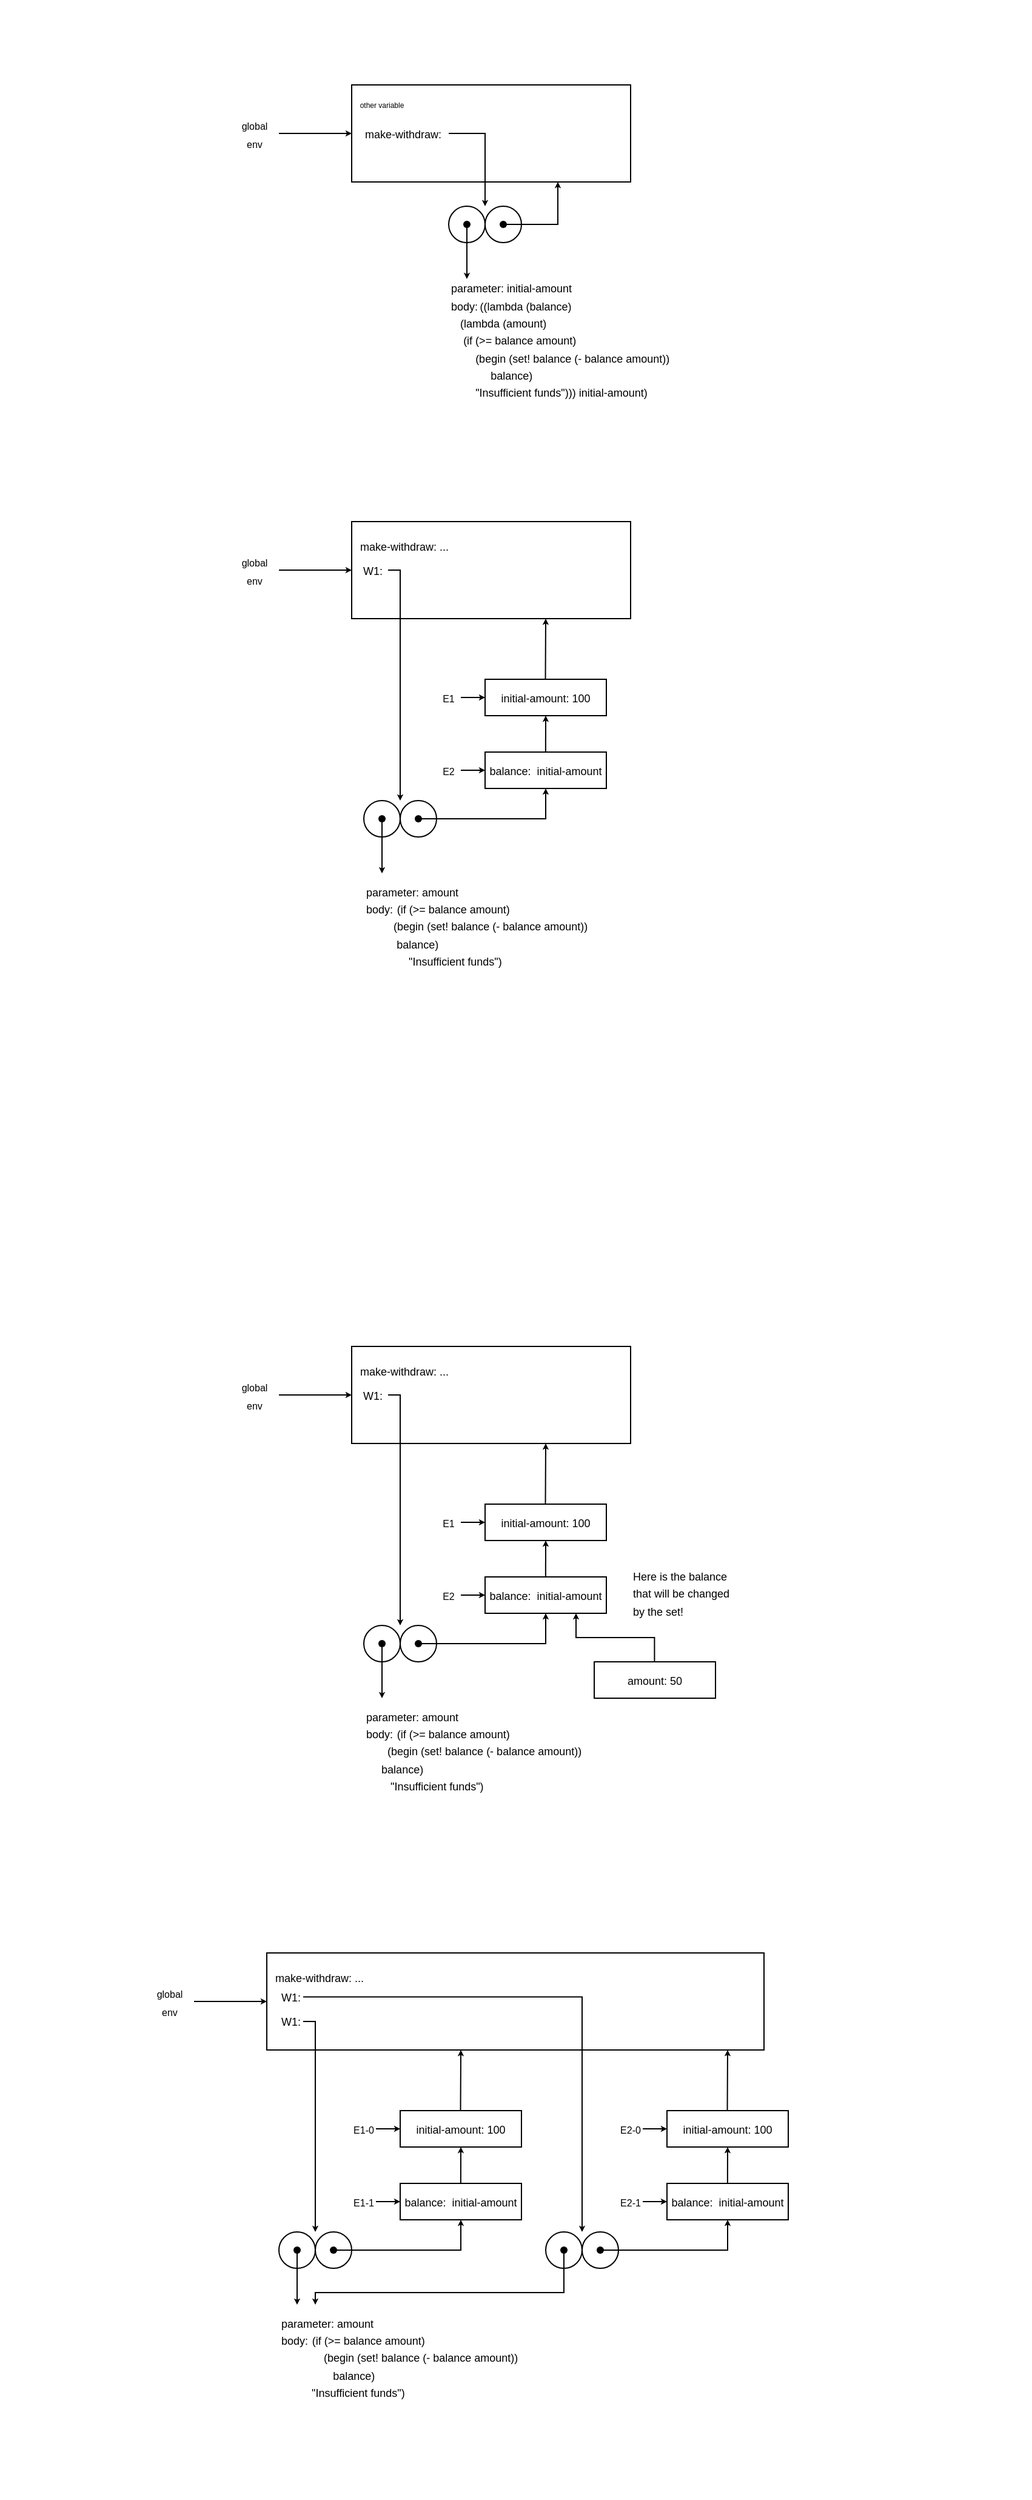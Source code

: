 <mxfile version="14.6.13" type="device"><diagram id="nBPpPPMMyBpWB5YaLg09" name="Page-1"><mxGraphModel dx="148" dy="134" grid="1" gridSize="10" guides="1" tooltips="1" connect="1" arrows="1" fold="1" page="1" pageScale="1" pageWidth="850" pageHeight="1100" math="0" shadow="0"><root><mxCell id="0"/><mxCell id="1" parent="0"/><mxCell id="GT_TPPxC76qC_r8sNte4-77" value="" style="rounded=0;whiteSpace=wrap;html=1;" parent="1" vertex="1"><mxGeometry x="290" y="150" width="230" height="80" as="geometry"/></mxCell><mxCell id="GT_TPPxC76qC_r8sNte4-78" value="" style="endArrow=classic;html=1;endSize=2;exitX=1;exitY=1;exitDx=0;exitDy=0;entryX=0;entryY=0.5;entryDx=0;entryDy=0;" parent="1" target="GT_TPPxC76qC_r8sNte4-77" edge="1"><mxGeometry width="50" height="50" relative="1" as="geometry"><mxPoint x="230" y="190" as="sourcePoint"/><mxPoint x="280" y="190" as="targetPoint"/></mxGeometry></mxCell><mxCell id="GT_TPPxC76qC_r8sNte4-79" value="&lt;font style=&quot;font-size: 6px&quot;&gt;other variable&lt;/font&gt;" style="text;html=1;strokeColor=none;fillColor=none;align=center;verticalAlign=middle;whiteSpace=wrap;rounded=0;" parent="1" vertex="1"><mxGeometry x="290" y="160" width="50" height="10" as="geometry"/></mxCell><mxCell id="GT_TPPxC76qC_r8sNte4-80" value="&lt;font&gt;&lt;font style=&quot;font-size: 9px&quot;&gt;make-withdraw:&lt;/font&gt;&lt;br&gt;&lt;/font&gt;" style="text;html=1;strokeColor=none;fillColor=none;align=center;verticalAlign=middle;whiteSpace=wrap;rounded=0;" parent="1" vertex="1"><mxGeometry x="295" y="180" width="75" height="20" as="geometry"/></mxCell><mxCell id="GT_TPPxC76qC_r8sNte4-81" value="" style="edgeStyle=segmentEdgeStyle;endArrow=classic;html=1;endSize=2;rounded=0;exitX=1;exitY=0.5;exitDx=0;exitDy=0;" parent="1" source="GT_TPPxC76qC_r8sNte4-80" edge="1"><mxGeometry width="50" height="50" relative="1" as="geometry"><mxPoint x="394.99" y="190" as="sourcePoint"/><mxPoint x="399.99" y="250" as="targetPoint"/><Array as="points"><mxPoint x="400" y="190.5"/></Array></mxGeometry></mxCell><mxCell id="GT_TPPxC76qC_r8sNte4-82" value="" style="ellipse;whiteSpace=wrap;html=1;aspect=fixed;" parent="1" vertex="1"><mxGeometry x="370" y="250" width="30" height="30" as="geometry"/></mxCell><mxCell id="GT_TPPxC76qC_r8sNte4-83" value="" style="ellipse;whiteSpace=wrap;html=1;aspect=fixed;" parent="1" vertex="1"><mxGeometry x="400" y="250" width="30" height="30" as="geometry"/></mxCell><mxCell id="GT_TPPxC76qC_r8sNte4-84" value="" style="shape=waypoint;sketch=0;fillStyle=solid;size=6;pointerEvents=1;points=[];fillColor=none;resizable=0;rotatable=0;perimeter=centerPerimeter;snapToPoint=1;" parent="1" vertex="1"><mxGeometry x="365" y="245" width="40" height="40" as="geometry"/></mxCell><mxCell id="GT_TPPxC76qC_r8sNte4-85" value="" style="shape=waypoint;sketch=0;fillStyle=solid;size=6;pointerEvents=1;points=[];fillColor=none;resizable=0;rotatable=0;perimeter=centerPerimeter;snapToPoint=1;" parent="1" vertex="1"><mxGeometry x="395" y="245" width="40" height="40" as="geometry"/></mxCell><mxCell id="GT_TPPxC76qC_r8sNte4-86" value="" style="edgeStyle=segmentEdgeStyle;endArrow=classic;html=1;endSize=2;rounded=0;exitX=0.547;exitY=0.559;exitDx=0;exitDy=0;exitPerimeter=0;" parent="1" source="GT_TPPxC76qC_r8sNte4-84" edge="1"><mxGeometry width="50" height="50" relative="1" as="geometry"><mxPoint x="385" y="300" as="sourcePoint"/><mxPoint x="385" y="310" as="targetPoint"/></mxGeometry></mxCell><mxCell id="GT_TPPxC76qC_r8sNte4-87" value="" style="edgeStyle=segmentEdgeStyle;endArrow=classic;html=1;endSize=2;rounded=0;" parent="1" source="GT_TPPxC76qC_r8sNte4-85" edge="1"><mxGeometry width="50" height="50" relative="1" as="geometry"><mxPoint x="435" y="260" as="sourcePoint"/><mxPoint x="460" y="230" as="targetPoint"/><Array as="points"><mxPoint x="460" y="265"/><mxPoint x="460" y="240"/></Array></mxGeometry></mxCell><mxCell id="GT_TPPxC76qC_r8sNte4-88" value="&lt;font style=&quot;font-size: 9px&quot;&gt;parameter: initial-amount&lt;br&gt;body:&lt;/font&gt;&lt;font style=&quot;font-size: 9px&quot;&gt;&lt;font style=&quot;font-size: 6px&quot;&gt;&amp;nbsp;&lt;/font&gt;((lambda (balance)&lt;br&gt;&lt;span style=&quot;white-space: pre&quot;&gt; &lt;span style=&quot;white-space: pre&quot;&gt; &lt;span style=&quot;white-space: pre&quot;&gt; &lt;/span&gt;&lt;/span&gt;&lt;/span&gt;(lambda (amount)&lt;br&gt;&lt;span style=&quot;white-space: pre&quot;&gt; &lt;span style=&quot;white-space: pre&quot;&gt; &lt;span style=&quot;white-space: pre&quot;&gt; &lt;span style=&quot;white-space: pre&quot;&gt; &lt;/span&gt;&lt;/span&gt;&lt;/span&gt;&lt;/span&gt;(if (&amp;gt;= balance amount)&lt;br&gt;&lt;span style=&quot;white-space: pre&quot;&gt; &lt;span style=&quot;white-space: pre&quot;&gt; &lt;span style=&quot;white-space: pre&quot;&gt; &lt;span style=&quot;white-space: pre&quot;&gt;     &lt;/span&gt;&lt;/span&gt;&lt;/span&gt;&lt;/span&gt;(begin (set! balance (- balance amount))&lt;br&gt;&lt;span style=&quot;white-space: pre&quot;&gt; &lt;span style=&quot;white-space: pre&quot;&gt; &lt;span style=&quot;white-space: pre&quot;&gt; &lt;span style=&quot;white-space: pre&quot;&gt;        &lt;span style=&quot;white-space: pre&quot;&gt; &lt;span style=&quot;white-space: pre&quot;&gt; &lt;/span&gt;&lt;/span&gt;&lt;/span&gt;&lt;/span&gt;&lt;/span&gt;&lt;/span&gt;balance)&lt;br&gt;&lt;span style=&quot;white-space: pre&quot;&gt; &lt;span style=&quot;white-space: pre&quot;&gt; &lt;span style=&quot;white-space: pre&quot;&gt; &lt;span style=&quot;white-space: pre&quot;&gt;    &lt;/span&gt;&lt;/span&gt;&lt;/span&gt;&lt;/span&gt;&amp;nbsp;&quot;Insufficient funds&quot;))) initial-amount)&lt;/font&gt;" style="text;html=1;strokeColor=none;fillColor=none;align=left;verticalAlign=middle;whiteSpace=wrap;rounded=0;" parent="1" vertex="1"><mxGeometry x="370" y="310" width="260" height="100.5" as="geometry"/></mxCell><mxCell id="GT_TPPxC76qC_r8sNte4-89" value="&lt;font style=&quot;font-size: 8px&quot;&gt;global&lt;br&gt;env&lt;br&gt;&lt;/font&gt;" style="text;html=1;strokeColor=none;fillColor=none;align=center;verticalAlign=middle;whiteSpace=wrap;rounded=0;" parent="1" vertex="1"><mxGeometry x="190" y="187.5" width="40" height="5" as="geometry"/></mxCell><mxCell id="GT_TPPxC76qC_r8sNte4-121" value="" style="rounded=0;whiteSpace=wrap;html=1;" parent="1" vertex="1"><mxGeometry x="290" y="1190" width="230" height="80" as="geometry"/></mxCell><mxCell id="GT_TPPxC76qC_r8sNte4-122" value="" style="endArrow=classic;html=1;endSize=2;exitX=1;exitY=1;exitDx=0;exitDy=0;entryX=0;entryY=0.5;entryDx=0;entryDy=0;" parent="1" target="GT_TPPxC76qC_r8sNte4-121" edge="1"><mxGeometry width="50" height="50" relative="1" as="geometry"><mxPoint x="230" y="1230" as="sourcePoint"/><mxPoint x="280" y="1230" as="targetPoint"/></mxGeometry></mxCell><mxCell id="GT_TPPxC76qC_r8sNte4-124" value="&lt;font&gt;&lt;span style=&quot;font-size: 9px&quot;&gt;W1:&lt;/span&gt;&lt;br&gt;&lt;/font&gt;" style="text;html=1;strokeColor=none;fillColor=none;align=center;verticalAlign=middle;whiteSpace=wrap;rounded=0;" parent="1" vertex="1"><mxGeometry x="295" y="1220" width="25" height="20" as="geometry"/></mxCell><mxCell id="GT_TPPxC76qC_r8sNte4-125" value="" style="edgeStyle=segmentEdgeStyle;endArrow=classic;html=1;endSize=2;rounded=0;exitX=1;exitY=0.5;exitDx=0;exitDy=0;" parent="1" source="GT_TPPxC76qC_r8sNte4-124" edge="1"><mxGeometry width="50" height="50" relative="1" as="geometry"><mxPoint x="325" y="1230" as="sourcePoint"/><mxPoint x="330" y="1420" as="targetPoint"/><Array as="points"><mxPoint x="330" y="1230"/><mxPoint x="330" y="1290"/></Array></mxGeometry></mxCell><mxCell id="GT_TPPxC76qC_r8sNte4-126" value="" style="ellipse;whiteSpace=wrap;html=1;aspect=fixed;" parent="1" vertex="1"><mxGeometry x="300" y="1420" width="30" height="30" as="geometry"/></mxCell><mxCell id="GT_TPPxC76qC_r8sNte4-127" value="" style="ellipse;whiteSpace=wrap;html=1;aspect=fixed;" parent="1" vertex="1"><mxGeometry x="330" y="1420" width="30" height="30" as="geometry"/></mxCell><mxCell id="GT_TPPxC76qC_r8sNte4-128" value="" style="shape=waypoint;sketch=0;fillStyle=solid;size=6;pointerEvents=1;points=[];fillColor=none;resizable=0;rotatable=0;perimeter=centerPerimeter;snapToPoint=1;" parent="1" vertex="1"><mxGeometry x="295" y="1415" width="40" height="40" as="geometry"/></mxCell><mxCell id="GT_TPPxC76qC_r8sNte4-129" value="" style="shape=waypoint;sketch=0;fillStyle=solid;size=6;pointerEvents=1;points=[];fillColor=none;resizable=0;rotatable=0;perimeter=centerPerimeter;snapToPoint=1;" parent="1" vertex="1"><mxGeometry x="325" y="1415" width="40" height="40" as="geometry"/></mxCell><mxCell id="GT_TPPxC76qC_r8sNte4-130" value="" style="edgeStyle=segmentEdgeStyle;endArrow=classic;html=1;endSize=2;rounded=0;exitX=0.547;exitY=0.559;exitDx=0;exitDy=0;exitPerimeter=0;" parent="1" source="GT_TPPxC76qC_r8sNte4-128" edge="1"><mxGeometry width="50" height="50" relative="1" as="geometry"><mxPoint x="315" y="1470" as="sourcePoint"/><mxPoint x="315" y="1480" as="targetPoint"/></mxGeometry></mxCell><mxCell id="GT_TPPxC76qC_r8sNte4-131" value="" style="edgeStyle=segmentEdgeStyle;endArrow=classic;html=1;endSize=2;rounded=0;entryX=0.5;entryY=1;entryDx=0;entryDy=0;" parent="1" source="GT_TPPxC76qC_r8sNte4-129" target="GT_TPPxC76qC_r8sNte4-135" edge="1"><mxGeometry width="50" height="50" relative="1" as="geometry"><mxPoint x="365" y="1430" as="sourcePoint"/><mxPoint x="530" y="1410" as="targetPoint"/><Array as="points"><mxPoint x="450" y="1435"/></Array></mxGeometry></mxCell><mxCell id="GT_TPPxC76qC_r8sNte4-132" value="&lt;font&gt;&lt;span style=&quot;font-size: 9px&quot;&gt;parameter: amount&lt;/span&gt;&lt;br&gt;&lt;span style=&quot;font-size: 9px&quot;&gt;body:&lt;/span&gt;&amp;nbsp;&lt;span style=&quot;font-size: 9px&quot;&gt;(if (&amp;gt;= balance amount)&lt;/span&gt;&lt;br style=&quot;font-size: 9px&quot;&gt;&lt;span style=&quot;font-size: 9px&quot;&gt;        &lt;/span&gt;&lt;span style=&quot;font-size: 9px&quot;&gt;&lt;span style=&quot;white-space: pre&quot;&gt;       &lt;/span&gt;(begin (set! balance (- balance amount))&lt;/span&gt;&lt;br style=&quot;font-size: 9px&quot;&gt;&lt;span style=&quot;font-size: 9px&quot;&gt;             &lt;/span&gt;&lt;span style=&quot;font-size: 9px&quot;&gt;&lt;span style=&quot;white-space: pre&quot;&gt; &lt;span style=&quot;white-space: pre&quot;&gt; &lt;span style=&quot;white-space: pre&quot;&gt;   &lt;/span&gt;&lt;/span&gt;&lt;/span&gt;balance)&lt;/span&gt;&lt;br style=&quot;font-size: 9px&quot;&gt;&lt;span style=&quot;font-size: 9px&quot;&gt;       &lt;/span&gt;&lt;span style=&quot;font-size: 9px&quot;&gt;&amp;nbsp;&lt;span style=&quot;white-space: pre&quot;&gt;       &lt;/span&gt;&quot;Insufficient funds&quot;)&lt;/span&gt;&lt;span style=&quot;font-size: 9px&quot;&gt;&lt;br&gt;&lt;/span&gt;&lt;/font&gt;" style="text;html=1;strokeColor=none;fillColor=none;align=left;verticalAlign=middle;whiteSpace=wrap;rounded=0;" parent="1" vertex="1"><mxGeometry x="300" y="1483" width="200" height="80" as="geometry"/></mxCell><mxCell id="GT_TPPxC76qC_r8sNte4-133" value="&lt;font style=&quot;font-size: 8px&quot;&gt;global&lt;br&gt;env&lt;br&gt;&lt;/font&gt;" style="text;html=1;strokeColor=none;fillColor=none;align=center;verticalAlign=middle;whiteSpace=wrap;rounded=0;" parent="1" vertex="1"><mxGeometry x="190" y="1227.5" width="40" height="5" as="geometry"/></mxCell><mxCell id="GT_TPPxC76qC_r8sNte4-134" value="&lt;div&gt;&lt;span style=&quot;font-size: 9px&quot;&gt;make-withdraw: ...&lt;/span&gt;&lt;/div&gt;" style="text;html=1;strokeColor=none;fillColor=none;align=left;verticalAlign=middle;whiteSpace=wrap;rounded=0;" parent="1" vertex="1"><mxGeometry x="295" y="1200" width="85" height="20" as="geometry"/></mxCell><mxCell id="GT_TPPxC76qC_r8sNte4-135" value="&lt;font style=&quot;font-size: 9px&quot;&gt;balance: &amp;nbsp;initial-amount&lt;/font&gt;" style="rounded=0;whiteSpace=wrap;html=1;" parent="1" vertex="1"><mxGeometry x="400" y="1380" width="100" height="30" as="geometry"/></mxCell><mxCell id="GT_TPPxC76qC_r8sNte4-138" value="&lt;font style=&quot;font-size: 8px&quot;&gt;E2&lt;/font&gt;" style="text;html=1;strokeColor=none;fillColor=none;align=center;verticalAlign=middle;whiteSpace=wrap;rounded=0;" parent="1" vertex="1"><mxGeometry x="360" y="1385" width="20" height="20" as="geometry"/></mxCell><mxCell id="GT_TPPxC76qC_r8sNte4-140" value="" style="edgeStyle=segmentEdgeStyle;endArrow=classic;html=1;endSize=2;rounded=0;exitX=1;exitY=0.5;exitDx=0;exitDy=0;entryX=0;entryY=0.5;entryDx=0;entryDy=0;" parent="1" source="GT_TPPxC76qC_r8sNte4-138" target="GT_TPPxC76qC_r8sNte4-135" edge="1"><mxGeometry width="50" height="50" relative="1" as="geometry"><mxPoint x="390" y="1395" as="sourcePoint"/><mxPoint x="450" y="1395" as="targetPoint"/></mxGeometry></mxCell><mxCell id="GT_TPPxC76qC_r8sNte4-141" value="" style="edgeStyle=segmentEdgeStyle;endArrow=classic;html=1;endSize=2;rounded=0;entryX=0.5;entryY=1;entryDx=0;entryDy=0;" parent="1" target="GT_TPPxC76qC_r8sNte4-142" edge="1"><mxGeometry width="50" height="50" relative="1" as="geometry"><mxPoint x="449.93" y="1380" as="sourcePoint"/><mxPoint x="449.93" y="1350" as="targetPoint"/></mxGeometry></mxCell><mxCell id="GT_TPPxC76qC_r8sNte4-142" value="&lt;font style=&quot;font-size: 9px&quot;&gt;initial-amount: 100&lt;/font&gt;" style="rounded=0;whiteSpace=wrap;html=1;" parent="1" vertex="1"><mxGeometry x="400" y="1320" width="100" height="30" as="geometry"/></mxCell><mxCell id="GT_TPPxC76qC_r8sNte4-143" value="&lt;font style=&quot;font-size: 8px&quot;&gt;E1&lt;/font&gt;" style="text;html=1;strokeColor=none;fillColor=none;align=center;verticalAlign=middle;whiteSpace=wrap;rounded=0;" parent="1" vertex="1"><mxGeometry x="360" y="1325" width="20" height="20" as="geometry"/></mxCell><mxCell id="GT_TPPxC76qC_r8sNte4-144" value="" style="edgeStyle=segmentEdgeStyle;endArrow=classic;html=1;endSize=2;rounded=0;exitX=1;exitY=0.5;exitDx=0;exitDy=0;entryX=0;entryY=0.5;entryDx=0;entryDy=0;" parent="1" source="GT_TPPxC76qC_r8sNte4-143" target="GT_TPPxC76qC_r8sNte4-142" edge="1"><mxGeometry width="50" height="50" relative="1" as="geometry"><mxPoint x="390" y="1335" as="sourcePoint"/><mxPoint x="390" y="1335" as="targetPoint"/></mxGeometry></mxCell><mxCell id="GT_TPPxC76qC_r8sNte4-147" value="" style="edgeStyle=segmentEdgeStyle;endArrow=classic;html=1;endSize=2;rounded=0;" parent="1" edge="1"><mxGeometry width="50" height="50" relative="1" as="geometry"><mxPoint x="449.76" y="1320" as="sourcePoint"/><mxPoint x="450" y="1270" as="targetPoint"/></mxGeometry></mxCell><mxCell id="GT_TPPxC76qC_r8sNte4-148" value="" style="rounded=0;whiteSpace=wrap;html=1;" parent="1" vertex="1"><mxGeometry x="290" y="510" width="230" height="80" as="geometry"/></mxCell><mxCell id="GT_TPPxC76qC_r8sNte4-149" value="" style="endArrow=classic;html=1;endSize=2;exitX=1;exitY=1;exitDx=0;exitDy=0;entryX=0;entryY=0.5;entryDx=0;entryDy=0;" parent="1" target="GT_TPPxC76qC_r8sNte4-148" edge="1"><mxGeometry width="50" height="50" relative="1" as="geometry"><mxPoint x="230" y="550" as="sourcePoint"/><mxPoint x="280" y="550" as="targetPoint"/></mxGeometry></mxCell><mxCell id="GT_TPPxC76qC_r8sNte4-150" value="&lt;font&gt;&lt;span style=&quot;font-size: 9px&quot;&gt;W1:&lt;/span&gt;&lt;br&gt;&lt;/font&gt;" style="text;html=1;strokeColor=none;fillColor=none;align=center;verticalAlign=middle;whiteSpace=wrap;rounded=0;" parent="1" vertex="1"><mxGeometry x="295" y="540" width="25" height="20" as="geometry"/></mxCell><mxCell id="GT_TPPxC76qC_r8sNte4-151" value="" style="edgeStyle=segmentEdgeStyle;endArrow=classic;html=1;endSize=2;rounded=0;exitX=1;exitY=0.5;exitDx=0;exitDy=0;" parent="1" source="GT_TPPxC76qC_r8sNte4-150" edge="1"><mxGeometry width="50" height="50" relative="1" as="geometry"><mxPoint x="325" y="550" as="sourcePoint"/><mxPoint x="330" y="740" as="targetPoint"/><Array as="points"><mxPoint x="330" y="550"/><mxPoint x="330" y="610"/></Array></mxGeometry></mxCell><mxCell id="GT_TPPxC76qC_r8sNte4-152" value="" style="ellipse;whiteSpace=wrap;html=1;aspect=fixed;" parent="1" vertex="1"><mxGeometry x="300" y="740" width="30" height="30" as="geometry"/></mxCell><mxCell id="GT_TPPxC76qC_r8sNte4-153" value="" style="ellipse;whiteSpace=wrap;html=1;aspect=fixed;" parent="1" vertex="1"><mxGeometry x="330" y="740" width="30" height="30" as="geometry"/></mxCell><mxCell id="GT_TPPxC76qC_r8sNte4-154" value="" style="shape=waypoint;sketch=0;fillStyle=solid;size=6;pointerEvents=1;points=[];fillColor=none;resizable=0;rotatable=0;perimeter=centerPerimeter;snapToPoint=1;" parent="1" vertex="1"><mxGeometry x="295" y="735" width="40" height="40" as="geometry"/></mxCell><mxCell id="GT_TPPxC76qC_r8sNte4-155" value="" style="shape=waypoint;sketch=0;fillStyle=solid;size=6;pointerEvents=1;points=[];fillColor=none;resizable=0;rotatable=0;perimeter=centerPerimeter;snapToPoint=1;" parent="1" vertex="1"><mxGeometry x="325" y="735" width="40" height="40" as="geometry"/></mxCell><mxCell id="GT_TPPxC76qC_r8sNte4-156" value="" style="edgeStyle=segmentEdgeStyle;endArrow=classic;html=1;endSize=2;rounded=0;exitX=0.547;exitY=0.559;exitDx=0;exitDy=0;exitPerimeter=0;" parent="1" source="GT_TPPxC76qC_r8sNte4-154" edge="1"><mxGeometry width="50" height="50" relative="1" as="geometry"><mxPoint x="315" y="790" as="sourcePoint"/><mxPoint x="315" y="800" as="targetPoint"/></mxGeometry></mxCell><mxCell id="GT_TPPxC76qC_r8sNte4-157" value="" style="edgeStyle=segmentEdgeStyle;endArrow=classic;html=1;endSize=2;rounded=0;entryX=0.5;entryY=1;entryDx=0;entryDy=0;" parent="1" source="GT_TPPxC76qC_r8sNte4-155" target="GT_TPPxC76qC_r8sNte4-161" edge="1"><mxGeometry width="50" height="50" relative="1" as="geometry"><mxPoint x="365" y="750" as="sourcePoint"/><mxPoint x="530" y="730" as="targetPoint"/><Array as="points"><mxPoint x="450" y="755"/></Array></mxGeometry></mxCell><mxCell id="GT_TPPxC76qC_r8sNte4-158" value="&lt;font&gt;&lt;span style=&quot;font-size: 9px&quot;&gt;parameter: amount&lt;/span&gt;&lt;br&gt;&lt;span style=&quot;font-size: 9px&quot;&gt;body:&lt;/span&gt;&amp;nbsp;&lt;span style=&quot;font-size: 9px&quot;&gt;(if (&amp;gt;= balance amount)&lt;/span&gt;&lt;br style=&quot;font-size: 9px&quot;&gt;&lt;span style=&quot;font-size: 9px&quot;&gt;        &lt;/span&gt;&lt;span style=&quot;font-size: 9px&quot;&gt;&lt;span style=&quot;white-space: pre&quot;&gt;       &lt;span style=&quot;white-space: pre&quot;&gt; &lt;span style=&quot;white-space: pre&quot;&gt; &lt;/span&gt;&lt;/span&gt;&lt;/span&gt;(begin (set! balance (- balance amount))&lt;/span&gt;&lt;br style=&quot;font-size: 9px&quot;&gt;&lt;span style=&quot;font-size: 9px&quot;&gt;             &lt;/span&gt;&lt;span style=&quot;font-size: 9px&quot;&gt;&lt;span style=&quot;white-space: pre&quot;&gt; &lt;span style=&quot;white-space: pre&quot;&gt; &lt;span style=&quot;white-space: pre&quot;&gt;   &lt;span style=&quot;white-space: pre&quot;&gt; &lt;span style=&quot;white-space: pre&quot;&gt;    &lt;/span&gt;&lt;/span&gt;&lt;/span&gt;&lt;/span&gt;&lt;/span&gt;balance)&lt;/span&gt;&lt;br style=&quot;font-size: 9px&quot;&gt;&lt;span style=&quot;font-size: 9px&quot;&gt;       &lt;/span&gt;&lt;span style=&quot;font-size: 9px&quot;&gt;&amp;nbsp;&lt;span style=&quot;white-space: pre&quot;&gt;            &lt;span style=&quot;white-space: pre&quot;&gt; &lt;/span&gt;&lt;/span&gt;&quot;Insufficient funds&quot;)&lt;/span&gt;&lt;span style=&quot;font-size: 9px&quot;&gt;&lt;br&gt;&lt;/span&gt;&lt;/font&gt;" style="text;html=1;strokeColor=none;fillColor=none;align=left;verticalAlign=middle;whiteSpace=wrap;rounded=0;" parent="1" vertex="1"><mxGeometry x="300" y="803" width="220" height="80" as="geometry"/></mxCell><mxCell id="GT_TPPxC76qC_r8sNte4-159" value="&lt;font style=&quot;font-size: 8px&quot;&gt;global&lt;br&gt;env&lt;br&gt;&lt;/font&gt;" style="text;html=1;strokeColor=none;fillColor=none;align=center;verticalAlign=middle;whiteSpace=wrap;rounded=0;" parent="1" vertex="1"><mxGeometry x="190" y="547.5" width="40" height="5" as="geometry"/></mxCell><mxCell id="GT_TPPxC76qC_r8sNte4-160" value="&lt;div&gt;&lt;span style=&quot;font-size: 9px&quot;&gt;make-withdraw: ...&lt;/span&gt;&lt;/div&gt;" style="text;html=1;strokeColor=none;fillColor=none;align=left;verticalAlign=middle;whiteSpace=wrap;rounded=0;" parent="1" vertex="1"><mxGeometry x="295" y="520" width="95" height="20" as="geometry"/></mxCell><mxCell id="GT_TPPxC76qC_r8sNte4-161" value="&lt;font style=&quot;font-size: 9px&quot;&gt;balance: &amp;nbsp;initial-amount&lt;/font&gt;" style="rounded=0;whiteSpace=wrap;html=1;" parent="1" vertex="1"><mxGeometry x="400" y="700" width="100" height="30" as="geometry"/></mxCell><mxCell id="GT_TPPxC76qC_r8sNte4-162" value="&lt;font style=&quot;font-size: 8px&quot;&gt;E2&lt;/font&gt;" style="text;html=1;strokeColor=none;fillColor=none;align=center;verticalAlign=middle;whiteSpace=wrap;rounded=0;" parent="1" vertex="1"><mxGeometry x="360" y="705" width="20" height="20" as="geometry"/></mxCell><mxCell id="GT_TPPxC76qC_r8sNte4-163" value="" style="edgeStyle=segmentEdgeStyle;endArrow=classic;html=1;endSize=2;rounded=0;exitX=1;exitY=0.5;exitDx=0;exitDy=0;entryX=0;entryY=0.5;entryDx=0;entryDy=0;" parent="1" source="GT_TPPxC76qC_r8sNte4-162" target="GT_TPPxC76qC_r8sNte4-161" edge="1"><mxGeometry width="50" height="50" relative="1" as="geometry"><mxPoint x="390" y="715" as="sourcePoint"/><mxPoint x="450" y="715" as="targetPoint"/></mxGeometry></mxCell><mxCell id="GT_TPPxC76qC_r8sNte4-164" value="" style="edgeStyle=segmentEdgeStyle;endArrow=classic;html=1;endSize=2;rounded=0;entryX=0.5;entryY=1;entryDx=0;entryDy=0;" parent="1" target="GT_TPPxC76qC_r8sNte4-165" edge="1"><mxGeometry width="50" height="50" relative="1" as="geometry"><mxPoint x="449.93" y="700" as="sourcePoint"/><mxPoint x="449.93" y="670" as="targetPoint"/></mxGeometry></mxCell><mxCell id="GT_TPPxC76qC_r8sNte4-165" value="&lt;font style=&quot;font-size: 9px&quot;&gt;initial-amount: 100&lt;/font&gt;" style="rounded=0;whiteSpace=wrap;html=1;" parent="1" vertex="1"><mxGeometry x="400" y="640" width="100" height="30" as="geometry"/></mxCell><mxCell id="GT_TPPxC76qC_r8sNte4-166" value="&lt;font style=&quot;font-size: 8px&quot;&gt;E1&lt;/font&gt;" style="text;html=1;strokeColor=none;fillColor=none;align=center;verticalAlign=middle;whiteSpace=wrap;rounded=0;" parent="1" vertex="1"><mxGeometry x="360" y="645" width="20" height="20" as="geometry"/></mxCell><mxCell id="GT_TPPxC76qC_r8sNte4-167" value="" style="edgeStyle=segmentEdgeStyle;endArrow=classic;html=1;endSize=2;rounded=0;exitX=1;exitY=0.5;exitDx=0;exitDy=0;entryX=0;entryY=0.5;entryDx=0;entryDy=0;" parent="1" source="GT_TPPxC76qC_r8sNte4-166" target="GT_TPPxC76qC_r8sNte4-165" edge="1"><mxGeometry width="50" height="50" relative="1" as="geometry"><mxPoint x="390" y="655" as="sourcePoint"/><mxPoint x="390" y="655" as="targetPoint"/></mxGeometry></mxCell><mxCell id="GT_TPPxC76qC_r8sNte4-168" value="" style="edgeStyle=segmentEdgeStyle;endArrow=classic;html=1;endSize=2;rounded=0;" parent="1" edge="1"><mxGeometry width="50" height="50" relative="1" as="geometry"><mxPoint x="449.76" y="640" as="sourcePoint"/><mxPoint x="450" y="590" as="targetPoint"/></mxGeometry></mxCell><mxCell id="GT_TPPxC76qC_r8sNte4-171" value="&lt;font style=&quot;font-size: 9px&quot;&gt;amount: 50&lt;/font&gt;" style="rounded=0;whiteSpace=wrap;html=1;" parent="1" vertex="1"><mxGeometry x="490" y="1450" width="100" height="30" as="geometry"/></mxCell><mxCell id="GT_TPPxC76qC_r8sNte4-175" value="" style="edgeStyle=segmentEdgeStyle;endArrow=classic;html=1;endSize=2;rounded=0;entryX=0.75;entryY=1;entryDx=0;entryDy=0;" parent="1" target="GT_TPPxC76qC_r8sNte4-135" edge="1"><mxGeometry width="50" height="50" relative="1" as="geometry"><mxPoint x="539.71" y="1450" as="sourcePoint"/><mxPoint x="539.95" y="1400" as="targetPoint"/><Array as="points"><mxPoint x="540" y="1430"/><mxPoint x="475" y="1430"/></Array></mxGeometry></mxCell><mxCell id="GT_TPPxC76qC_r8sNte4-177" value="&lt;font style=&quot;font-size: 9px&quot;&gt;Here is the balance that will be changed by the set!&lt;/font&gt;" style="text;html=1;strokeColor=none;fillColor=none;align=left;verticalAlign=middle;whiteSpace=wrap;rounded=0;" parent="1" vertex="1"><mxGeometry x="520" y="1375" width="90" height="35" as="geometry"/></mxCell><mxCell id="GT_TPPxC76qC_r8sNte4-178" value="" style="rounded=0;whiteSpace=wrap;html=1;" parent="1" vertex="1"><mxGeometry x="220" y="1690" width="410" height="80" as="geometry"/></mxCell><mxCell id="GT_TPPxC76qC_r8sNte4-179" value="" style="endArrow=classic;html=1;endSize=2;exitX=1;exitY=1;exitDx=0;exitDy=0;entryX=0;entryY=0.5;entryDx=0;entryDy=0;" parent="1" target="GT_TPPxC76qC_r8sNte4-178" edge="1"><mxGeometry width="50" height="50" relative="1" as="geometry"><mxPoint x="160" y="1730" as="sourcePoint"/><mxPoint x="210" y="1730" as="targetPoint"/></mxGeometry></mxCell><mxCell id="GT_TPPxC76qC_r8sNte4-180" value="&lt;font&gt;&lt;span style=&quot;font-size: 9px&quot;&gt;W1:&lt;/span&gt;&lt;br&gt;&lt;/font&gt;" style="text;html=1;strokeColor=none;fillColor=none;align=center;verticalAlign=middle;whiteSpace=wrap;rounded=0;" parent="1" vertex="1"><mxGeometry x="230" y="1740" width="20" height="12.5" as="geometry"/></mxCell><mxCell id="GT_TPPxC76qC_r8sNte4-181" value="" style="edgeStyle=segmentEdgeStyle;endArrow=classic;html=1;endSize=2;rounded=0;" parent="1" edge="1"><mxGeometry width="50" height="50" relative="1" as="geometry"><mxPoint x="250" y="1746.5" as="sourcePoint"/><mxPoint x="260" y="1920" as="targetPoint"/><Array as="points"><mxPoint x="250" y="1746.5"/><mxPoint x="260" y="1746.5"/></Array></mxGeometry></mxCell><mxCell id="GT_TPPxC76qC_r8sNte4-182" value="" style="ellipse;whiteSpace=wrap;html=1;aspect=fixed;" parent="1" vertex="1"><mxGeometry x="230" y="1920" width="30" height="30" as="geometry"/></mxCell><mxCell id="GT_TPPxC76qC_r8sNte4-183" value="" style="ellipse;whiteSpace=wrap;html=1;aspect=fixed;" parent="1" vertex="1"><mxGeometry x="260" y="1920" width="30" height="30" as="geometry"/></mxCell><mxCell id="GT_TPPxC76qC_r8sNte4-184" value="" style="shape=waypoint;sketch=0;fillStyle=solid;size=6;pointerEvents=1;points=[];fillColor=none;resizable=0;rotatable=0;perimeter=centerPerimeter;snapToPoint=1;" parent="1" vertex="1"><mxGeometry x="225" y="1915" width="40" height="40" as="geometry"/></mxCell><mxCell id="GT_TPPxC76qC_r8sNte4-185" value="" style="shape=waypoint;sketch=0;fillStyle=solid;size=6;pointerEvents=1;points=[];fillColor=none;resizable=0;rotatable=0;perimeter=centerPerimeter;snapToPoint=1;" parent="1" vertex="1"><mxGeometry x="255" y="1915" width="40" height="40" as="geometry"/></mxCell><mxCell id="GT_TPPxC76qC_r8sNte4-186" value="" style="edgeStyle=segmentEdgeStyle;endArrow=classic;html=1;endSize=2;rounded=0;exitX=0.547;exitY=0.559;exitDx=0;exitDy=0;exitPerimeter=0;" parent="1" source="GT_TPPxC76qC_r8sNte4-184" edge="1"><mxGeometry width="50" height="50" relative="1" as="geometry"><mxPoint x="245" y="1970" as="sourcePoint"/><mxPoint x="245" y="1980" as="targetPoint"/></mxGeometry></mxCell><mxCell id="GT_TPPxC76qC_r8sNte4-187" value="" style="edgeStyle=segmentEdgeStyle;endArrow=classic;html=1;endSize=2;rounded=0;entryX=0.5;entryY=1;entryDx=0;entryDy=0;" parent="1" source="GT_TPPxC76qC_r8sNte4-185" target="GT_TPPxC76qC_r8sNte4-191" edge="1"><mxGeometry width="50" height="50" relative="1" as="geometry"><mxPoint x="295" y="1930" as="sourcePoint"/><mxPoint x="460" y="1910" as="targetPoint"/><Array as="points"><mxPoint x="380" y="1935"/></Array></mxGeometry></mxCell><mxCell id="GT_TPPxC76qC_r8sNte4-188" value="&lt;font&gt;&lt;span style=&quot;font-size: 9px&quot;&gt;parameter: amount&lt;/span&gt;&lt;br&gt;&lt;span style=&quot;font-size: 9px&quot;&gt;body:&lt;/span&gt;&amp;nbsp;&lt;span style=&quot;font-size: 9px&quot;&gt;(if (&amp;gt;= balance amount)&lt;/span&gt;&lt;br style=&quot;font-size: 9px&quot;&gt;&lt;span style=&quot;font-size: 9px&quot;&gt;        &lt;/span&gt;&lt;span style=&quot;font-size: 9px&quot;&gt;&lt;span style=&quot;white-space: pre&quot;&gt;       &lt;span style=&quot;white-space: pre&quot;&gt;       &lt;/span&gt;&lt;/span&gt;(begin (set! balance (- balance amount))&lt;/span&gt;&lt;br style=&quot;font-size: 9px&quot;&gt;&lt;span style=&quot;font-size: 9px&quot;&gt;             &lt;/span&gt;&lt;span style=&quot;font-size: 9px&quot;&gt;&lt;span style=&quot;white-space: pre&quot;&gt; &lt;span style=&quot;white-space: pre&quot;&gt; &lt;span style=&quot;white-space: pre&quot;&gt;   &lt;span style=&quot;white-space: pre&quot;&gt;        &lt;span style=&quot;white-space: pre&quot;&gt; &lt;span style=&quot;white-space: pre&quot;&gt;   &lt;/span&gt;&lt;/span&gt;&lt;/span&gt;&lt;/span&gt;&lt;/span&gt;&lt;/span&gt;balance)&lt;/span&gt;&lt;br style=&quot;font-size: 9px&quot;&gt;&lt;span style=&quot;font-size: 9px&quot;&gt;       &lt;/span&gt;&lt;span style=&quot;font-size: 9px&quot;&gt;&amp;nbsp;&lt;span style=&quot;white-space: pre&quot;&gt;        &lt;span style=&quot;white-space: pre&quot;&gt; &lt;/span&gt;&lt;/span&gt;&quot;Insufficient funds&quot;)&lt;/span&gt;&lt;span style=&quot;font-size: 9px&quot;&gt;&lt;br&gt;&lt;/span&gt;&lt;/font&gt;" style="text;html=1;strokeColor=none;fillColor=none;align=left;verticalAlign=middle;whiteSpace=wrap;rounded=0;" parent="1" vertex="1"><mxGeometry x="230" y="1983" width="230" height="80" as="geometry"/></mxCell><mxCell id="GT_TPPxC76qC_r8sNte4-189" value="&lt;font style=&quot;font-size: 8px&quot;&gt;global&lt;br&gt;env&lt;br&gt;&lt;/font&gt;" style="text;html=1;strokeColor=none;fillColor=none;align=center;verticalAlign=middle;whiteSpace=wrap;rounded=0;" parent="1" vertex="1"><mxGeometry x="120" y="1727.5" width="40" height="5" as="geometry"/></mxCell><mxCell id="GT_TPPxC76qC_r8sNte4-190" value="&lt;div&gt;&lt;span style=&quot;font-size: 9px&quot;&gt;make-withdraw: ...&lt;/span&gt;&lt;/div&gt;" style="text;html=1;strokeColor=none;fillColor=none;align=left;verticalAlign=middle;whiteSpace=wrap;rounded=0;" parent="1" vertex="1"><mxGeometry x="225" y="1700" width="95" height="20" as="geometry"/></mxCell><mxCell id="GT_TPPxC76qC_r8sNte4-191" value="&lt;font style=&quot;font-size: 9px&quot;&gt;balance: &amp;nbsp;initial-amount&lt;/font&gt;" style="rounded=0;whiteSpace=wrap;html=1;" parent="1" vertex="1"><mxGeometry x="330" y="1880" width="100" height="30" as="geometry"/></mxCell><mxCell id="GT_TPPxC76qC_r8sNte4-192" value="&lt;font style=&quot;font-size: 8px&quot;&gt;E1-1&lt;/font&gt;" style="text;html=1;strokeColor=none;fillColor=none;align=center;verticalAlign=middle;whiteSpace=wrap;rounded=0;" parent="1" vertex="1"><mxGeometry x="290" y="1885" width="20" height="20" as="geometry"/></mxCell><mxCell id="GT_TPPxC76qC_r8sNte4-193" value="" style="edgeStyle=segmentEdgeStyle;endArrow=classic;html=1;endSize=2;rounded=0;exitX=1;exitY=0.5;exitDx=0;exitDy=0;entryX=0;entryY=0.5;entryDx=0;entryDy=0;" parent="1" source="GT_TPPxC76qC_r8sNte4-192" target="GT_TPPxC76qC_r8sNte4-191" edge="1"><mxGeometry width="50" height="50" relative="1" as="geometry"><mxPoint x="320" y="1895" as="sourcePoint"/><mxPoint x="380" y="1895" as="targetPoint"/></mxGeometry></mxCell><mxCell id="GT_TPPxC76qC_r8sNte4-194" value="" style="edgeStyle=segmentEdgeStyle;endArrow=classic;html=1;endSize=2;rounded=0;entryX=0.5;entryY=1;entryDx=0;entryDy=0;" parent="1" target="GT_TPPxC76qC_r8sNte4-195" edge="1"><mxGeometry width="50" height="50" relative="1" as="geometry"><mxPoint x="379.93" y="1880" as="sourcePoint"/><mxPoint x="379.93" y="1850" as="targetPoint"/></mxGeometry></mxCell><mxCell id="GT_TPPxC76qC_r8sNte4-195" value="&lt;font style=&quot;font-size: 9px&quot;&gt;initial-amount: 100&lt;/font&gt;" style="rounded=0;whiteSpace=wrap;html=1;" parent="1" vertex="1"><mxGeometry x="330" y="1820" width="100" height="30" as="geometry"/></mxCell><mxCell id="GT_TPPxC76qC_r8sNte4-196" value="&lt;font style=&quot;font-size: 8px&quot;&gt;E1-0&lt;/font&gt;" style="text;html=1;strokeColor=none;fillColor=none;align=center;verticalAlign=middle;whiteSpace=wrap;rounded=0;" parent="1" vertex="1"><mxGeometry x="290" y="1825" width="20" height="20" as="geometry"/></mxCell><mxCell id="GT_TPPxC76qC_r8sNte4-197" value="" style="edgeStyle=segmentEdgeStyle;endArrow=classic;html=1;endSize=2;rounded=0;exitX=1;exitY=0.5;exitDx=0;exitDy=0;entryX=0;entryY=0.5;entryDx=0;entryDy=0;" parent="1" source="GT_TPPxC76qC_r8sNte4-196" target="GT_TPPxC76qC_r8sNte4-195" edge="1"><mxGeometry width="50" height="50" relative="1" as="geometry"><mxPoint x="320" y="1835" as="sourcePoint"/><mxPoint x="320" y="1835" as="targetPoint"/></mxGeometry></mxCell><mxCell id="GT_TPPxC76qC_r8sNte4-198" value="" style="edgeStyle=segmentEdgeStyle;endArrow=classic;html=1;endSize=2;rounded=0;" parent="1" edge="1"><mxGeometry width="50" height="50" relative="1" as="geometry"><mxPoint x="379.76" y="1820" as="sourcePoint"/><mxPoint x="380" y="1770" as="targetPoint"/></mxGeometry></mxCell><mxCell id="GT_TPPxC76qC_r8sNte4-199" value="&lt;font&gt;&lt;span style=&quot;font-size: 9px&quot;&gt;W1:&lt;/span&gt;&lt;br&gt;&lt;/font&gt;" style="text;html=1;strokeColor=none;fillColor=none;align=center;verticalAlign=middle;whiteSpace=wrap;rounded=0;" parent="1" vertex="1"><mxGeometry x="230" y="1720" width="20" height="12.5" as="geometry"/></mxCell><mxCell id="GT_TPPxC76qC_r8sNte4-202" value="" style="edgeStyle=segmentEdgeStyle;endArrow=classic;html=1;endSize=2;rounded=0;exitX=1;exitY=0.5;exitDx=0;exitDy=0;" parent="1" source="GT_TPPxC76qC_r8sNte4-199" edge="1"><mxGeometry width="50" height="50" relative="1" as="geometry"><mxPoint x="250" y="1730" as="sourcePoint"/><mxPoint x="480" y="1920" as="targetPoint"/><Array as="points"><mxPoint x="480" y="1726"/></Array></mxGeometry></mxCell><mxCell id="GT_TPPxC76qC_r8sNte4-209" value="" style="ellipse;whiteSpace=wrap;html=1;aspect=fixed;" parent="1" vertex="1"><mxGeometry x="450" y="1920" width="30" height="30" as="geometry"/></mxCell><mxCell id="GT_TPPxC76qC_r8sNte4-210" value="" style="ellipse;whiteSpace=wrap;html=1;aspect=fixed;" parent="1" vertex="1"><mxGeometry x="480" y="1920" width="30" height="30" as="geometry"/></mxCell><mxCell id="GT_TPPxC76qC_r8sNte4-211" value="" style="shape=waypoint;sketch=0;fillStyle=solid;size=6;pointerEvents=1;points=[];fillColor=none;resizable=0;rotatable=0;perimeter=centerPerimeter;snapToPoint=1;" parent="1" vertex="1"><mxGeometry x="445" y="1915" width="40" height="40" as="geometry"/></mxCell><mxCell id="GT_TPPxC76qC_r8sNte4-212" value="" style="shape=waypoint;sketch=0;fillStyle=solid;size=6;pointerEvents=1;points=[];fillColor=none;resizable=0;rotatable=0;perimeter=centerPerimeter;snapToPoint=1;" parent="1" vertex="1"><mxGeometry x="475" y="1915" width="40" height="40" as="geometry"/></mxCell><mxCell id="GT_TPPxC76qC_r8sNte4-213" value="" style="edgeStyle=segmentEdgeStyle;endArrow=classic;html=1;endSize=2;rounded=0;exitX=0.547;exitY=0.559;exitDx=0;exitDy=0;exitPerimeter=0;" parent="1" source="GT_TPPxC76qC_r8sNte4-211" edge="1"><mxGeometry width="50" height="50" relative="1" as="geometry"><mxPoint x="495" y="1970" as="sourcePoint"/><mxPoint x="260" y="1980" as="targetPoint"/><Array as="points"><mxPoint x="465" y="1970"/><mxPoint x="260" y="1970"/></Array></mxGeometry></mxCell><mxCell id="GT_TPPxC76qC_r8sNte4-215" value="" style="edgeStyle=segmentEdgeStyle;endArrow=classic;html=1;endSize=2;rounded=0;entryX=0.5;entryY=1;entryDx=0;entryDy=0;" parent="1" source="GT_TPPxC76qC_r8sNte4-212" target="GT_TPPxC76qC_r8sNte4-217" edge="1"><mxGeometry width="50" height="50" relative="1" as="geometry"><mxPoint x="540" y="1935" as="sourcePoint"/><mxPoint x="570" y="1910" as="targetPoint"/><Array as="points"><mxPoint x="600" y="1935"/></Array></mxGeometry></mxCell><mxCell id="GT_TPPxC76qC_r8sNte4-217" value="&lt;font style=&quot;font-size: 9px&quot;&gt;balance: &amp;nbsp;initial-amount&lt;/font&gt;" style="rounded=0;whiteSpace=wrap;html=1;" parent="1" vertex="1"><mxGeometry x="550" y="1880" width="100" height="30" as="geometry"/></mxCell><mxCell id="GT_TPPxC76qC_r8sNte4-218" value="" style="edgeStyle=segmentEdgeStyle;endArrow=classic;html=1;endSize=2;rounded=0;exitX=1;exitY=0.5;exitDx=0;exitDy=0;entryX=0;entryY=0.5;entryDx=0;entryDy=0;" parent="1" target="GT_TPPxC76qC_r8sNte4-217" edge="1"><mxGeometry width="50" height="50" relative="1" as="geometry"><mxPoint x="530" y="1895" as="sourcePoint"/><mxPoint x="600" y="1895" as="targetPoint"/></mxGeometry></mxCell><mxCell id="GT_TPPxC76qC_r8sNte4-219" value="" style="edgeStyle=segmentEdgeStyle;endArrow=classic;html=1;endSize=2;rounded=0;entryX=0.5;entryY=1;entryDx=0;entryDy=0;" parent="1" target="GT_TPPxC76qC_r8sNte4-220" edge="1"><mxGeometry width="50" height="50" relative="1" as="geometry"><mxPoint x="599.93" y="1880" as="sourcePoint"/><mxPoint x="599.93" y="1850" as="targetPoint"/></mxGeometry></mxCell><mxCell id="GT_TPPxC76qC_r8sNte4-220" value="&lt;font style=&quot;font-size: 9px&quot;&gt;initial-amount: 100&lt;/font&gt;" style="rounded=0;whiteSpace=wrap;html=1;" parent="1" vertex="1"><mxGeometry x="550" y="1820" width="100" height="30" as="geometry"/></mxCell><mxCell id="GT_TPPxC76qC_r8sNte4-221" value="" style="edgeStyle=segmentEdgeStyle;endArrow=classic;html=1;endSize=2;rounded=0;exitX=1;exitY=0.5;exitDx=0;exitDy=0;entryX=0;entryY=0.5;entryDx=0;entryDy=0;" parent="1" target="GT_TPPxC76qC_r8sNte4-220" edge="1"><mxGeometry width="50" height="50" relative="1" as="geometry"><mxPoint x="530" y="1835" as="sourcePoint"/><mxPoint x="540" y="1835" as="targetPoint"/></mxGeometry></mxCell><mxCell id="GT_TPPxC76qC_r8sNte4-222" value="" style="edgeStyle=segmentEdgeStyle;endArrow=classic;html=1;endSize=2;rounded=0;" parent="1" edge="1"><mxGeometry width="50" height="50" relative="1" as="geometry"><mxPoint x="599.76" y="1820" as="sourcePoint"/><mxPoint x="600" y="1770" as="targetPoint"/></mxGeometry></mxCell><mxCell id="GT_TPPxC76qC_r8sNte4-224" value="&lt;font style=&quot;font-size: 8px&quot;&gt;E2-0&lt;/font&gt;" style="text;html=1;strokeColor=none;fillColor=none;align=center;verticalAlign=middle;whiteSpace=wrap;rounded=0;" parent="1" vertex="1"><mxGeometry x="510" y="1825" width="20" height="20" as="geometry"/></mxCell><mxCell id="GT_TPPxC76qC_r8sNte4-225" value="&lt;font style=&quot;font-size: 8px&quot;&gt;E2-1&lt;/font&gt;" style="text;html=1;strokeColor=none;fillColor=none;align=center;verticalAlign=middle;whiteSpace=wrap;rounded=0;" parent="1" vertex="1"><mxGeometry x="510" y="1885" width="20" height="20" as="geometry"/></mxCell><mxCell id="GT_TPPxC76qC_r8sNte4-228" value="&amp;nbsp;" style="text;html=1;strokeColor=none;fillColor=none;align=center;verticalAlign=middle;whiteSpace=wrap;rounded=0;" parent="1" vertex="1"><mxGeometry x="350" y="705" width="40" height="20" as="geometry"/></mxCell><mxCell id="GT_TPPxC76qC_r8sNte4-231" value="&amp;nbsp;" style="text;html=1;strokeColor=none;fillColor=none;align=center;verticalAlign=middle;whiteSpace=wrap;rounded=0;" parent="1" vertex="1"><mxGeometry x="380" y="80" width="40" height="20" as="geometry"/></mxCell><mxCell id="GT_TPPxC76qC_r8sNte4-233" value="&amp;nbsp;" style="text;html=1;strokeColor=none;fillColor=none;align=center;verticalAlign=middle;whiteSpace=wrap;rounded=0;" parent="1" vertex="1"><mxGeometry x="630" y="2090" width="40" height="20" as="geometry"/></mxCell><mxCell id="zAHhM7WEkJLzQnABNjQ5-1" value="&amp;nbsp;" style="text;html=1;strokeColor=none;fillColor=none;align=center;verticalAlign=middle;whiteSpace=wrap;rounded=0;" parent="1" vertex="1"><mxGeometry y="1090" width="40" height="20" as="geometry"/></mxCell><mxCell id="zAHhM7WEkJLzQnABNjQ5-2" value="&amp;nbsp;" style="text;html=1;strokeColor=none;fillColor=none;align=center;verticalAlign=middle;whiteSpace=wrap;rounded=0;" parent="1" vertex="1"><mxGeometry x="810" y="1090" width="40" height="20" as="geometry"/></mxCell><mxCell id="zAHhM7WEkJLzQnABNjQ5-3" value="&amp;nbsp;" style="text;html=1;strokeColor=none;fillColor=none;align=center;verticalAlign=middle;whiteSpace=wrap;rounded=0;" parent="1" vertex="1"><mxGeometry x="405" y="2120" width="40" height="20" as="geometry"/></mxCell></root></mxGraphModel></diagram></mxfile>